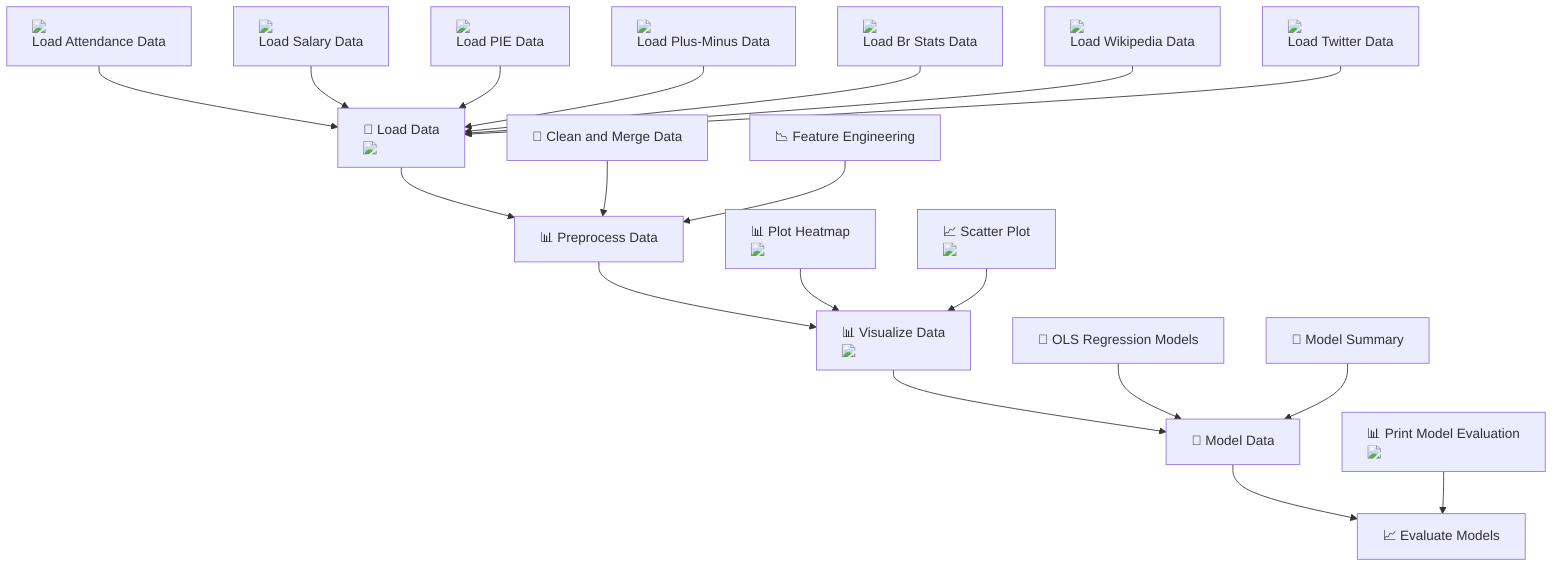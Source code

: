 flowchart TD
    A["📂 Load Data <img src='icons/file.svg' />"] --> B["📊 Preprocess Data"]
    B --> C["📊 Visualize Data <img src='dummy_plots/heatmap_template.svg' />"]
    C --> D["🧠 Model Data"]
    D --> E["📈 Evaluate Models"]
    
    A1["<img src='icons/table.svg' /> Load Attendance Data"] --> A
    A2["<img src='icons/table.svg' /> Load Salary Data"] --> A
    A3["<img src='icons/table.svg' /> Load PIE Data"] --> A
    A4["<img src='icons/table.svg' /> Load Plus-Minus Data"] --> A
    A5["<img src='icons/table.svg' /> Load Br Stats Data"] --> A
    A6["<img src='icons/table.svg' /> Load Wikipedia Data"] --> A
    A7["<img src='icons/table.svg' /> Load Twitter Data"] --> A

    B1["📁 Clean and Merge Data"] --> B
    B2["📉 Feature Engineering"] --> B
    
    C1["📊 Plot Heatmap <img src='dummy_plots/heatmap_template.svg' />"] --> C
    C2["📈 Scatter Plot <img src='dummy_plots/scatter_plot_template.svg' />"] --> C
    
    D1["🧪 OLS Regression Models"] --> D
    D2["🧠 Model Summary"] --> D
    
    E1["📊 Print Model Evaluation <img src='dummy_plots/barplot_template.svg' />"] --> E